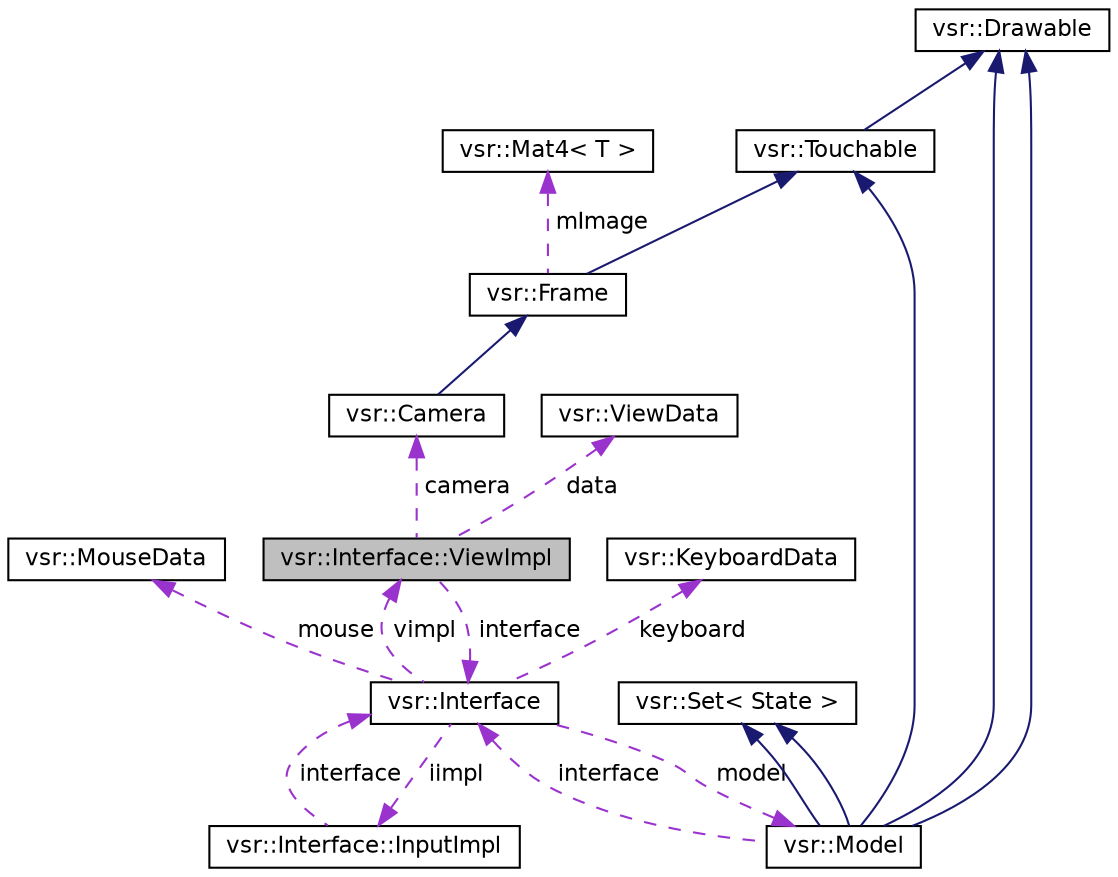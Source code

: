 digraph G
{
  edge [fontname="Helvetica",fontsize="11",labelfontname="Helvetica",labelfontsize="11"];
  node [fontname="Helvetica",fontsize="11",shape=record];
  Node1 [label="vsr::Interface::ViewImpl",height=0.2,width=0.4,color="black", fillcolor="grey75", style="filled" fontcolor="black"];
  Node2 -> Node1 [dir="back",color="darkorchid3",fontsize="11",style="dashed",label=" camera" ,fontname="Helvetica"];
  Node2 [label="vsr::Camera",height=0.2,width=0.4,color="black", fillcolor="white", style="filled",URL="$classvsr_1_1_camera.html"];
  Node3 -> Node2 [dir="back",color="midnightblue",fontsize="11",style="solid",fontname="Helvetica"];
  Node3 [label="vsr::Frame",height=0.2,width=0.4,color="black", fillcolor="white", style="filled",URL="$classvsr_1_1_frame.html"];
  Node4 -> Node3 [dir="back",color="midnightblue",fontsize="11",style="solid",fontname="Helvetica"];
  Node4 [label="vsr::Touchable",height=0.2,width=0.4,color="black", fillcolor="white", style="filled",URL="$classvsr_1_1_touchable.html"];
  Node5 -> Node4 [dir="back",color="midnightblue",fontsize="11",style="solid",fontname="Helvetica"];
  Node5 [label="vsr::Drawable",height=0.2,width=0.4,color="black", fillcolor="white", style="filled",URL="$classvsr_1_1_drawable.html"];
  Node6 -> Node3 [dir="back",color="darkorchid3",fontsize="11",style="dashed",label=" mImage" ,fontname="Helvetica"];
  Node6 [label="vsr::Mat4\< T \>",height=0.2,width=0.4,color="black", fillcolor="white", style="filled",URL="$classvsr_1_1_mat4.html"];
  Node7 -> Node1 [dir="back",color="darkorchid3",fontsize="11",style="dashed",label=" data" ,fontname="Helvetica"];
  Node7 [label="vsr::ViewData",height=0.2,width=0.4,color="black", fillcolor="white", style="filled",URL="$structvsr_1_1_view_data.html"];
  Node8 -> Node1 [dir="back",color="darkorchid3",fontsize="11",style="dashed",label=" interface" ,fontname="Helvetica"];
  Node8 [label="vsr::Interface",height=0.2,width=0.4,color="black", fillcolor="white", style="filled",URL="$classvsr_1_1_interface.html"];
  Node9 -> Node8 [dir="back",color="darkorchid3",fontsize="11",style="dashed",label=" iimpl" ,fontname="Helvetica"];
  Node9 [label="vsr::Interface::InputImpl",height=0.2,width=0.4,color="black", fillcolor="white", style="filled",URL="$structvsr_1_1_interface_1_1_input_impl.html"];
  Node8 -> Node9 [dir="back",color="darkorchid3",fontsize="11",style="dashed",label=" interface" ,fontname="Helvetica"];
  Node10 -> Node8 [dir="back",color="darkorchid3",fontsize="11",style="dashed",label=" mouse" ,fontname="Helvetica"];
  Node10 [label="vsr::MouseData",height=0.2,width=0.4,color="black", fillcolor="white", style="filled",URL="$structvsr_1_1_mouse_data.html"];
  Node11 -> Node8 [dir="back",color="darkorchid3",fontsize="11",style="dashed",label=" keyboard" ,fontname="Helvetica"];
  Node11 [label="vsr::KeyboardData",height=0.2,width=0.4,color="black", fillcolor="white", style="filled",URL="$structvsr_1_1_keyboard_data.html"];
  Node12 -> Node8 [dir="back",color="darkorchid3",fontsize="11",style="dashed",label=" model" ,fontname="Helvetica"];
  Node12 [label="vsr::Model",height=0.2,width=0.4,color="black", fillcolor="white", style="filled",URL="$classvsr_1_1_model.html"];
  Node13 -> Node12 [dir="back",color="midnightblue",fontsize="11",style="solid",fontname="Helvetica"];
  Node13 [label="vsr::Set\< State \>",height=0.2,width=0.4,color="black", fillcolor="white", style="filled",URL="$classvsr_1_1_set.html"];
  Node5 -> Node12 [dir="back",color="midnightblue",fontsize="11",style="solid",fontname="Helvetica"];
  Node13 -> Node12 [dir="back",color="midnightblue",fontsize="11",style="solid",fontname="Helvetica"];
  Node5 -> Node12 [dir="back",color="midnightblue",fontsize="11",style="solid",fontname="Helvetica"];
  Node4 -> Node12 [dir="back",color="midnightblue",fontsize="11",style="solid",fontname="Helvetica"];
  Node8 -> Node12 [dir="back",color="darkorchid3",fontsize="11",style="dashed",label=" interface" ,fontname="Helvetica"];
  Node1 -> Node8 [dir="back",color="darkorchid3",fontsize="11",style="dashed",label=" vimpl" ,fontname="Helvetica"];
}

